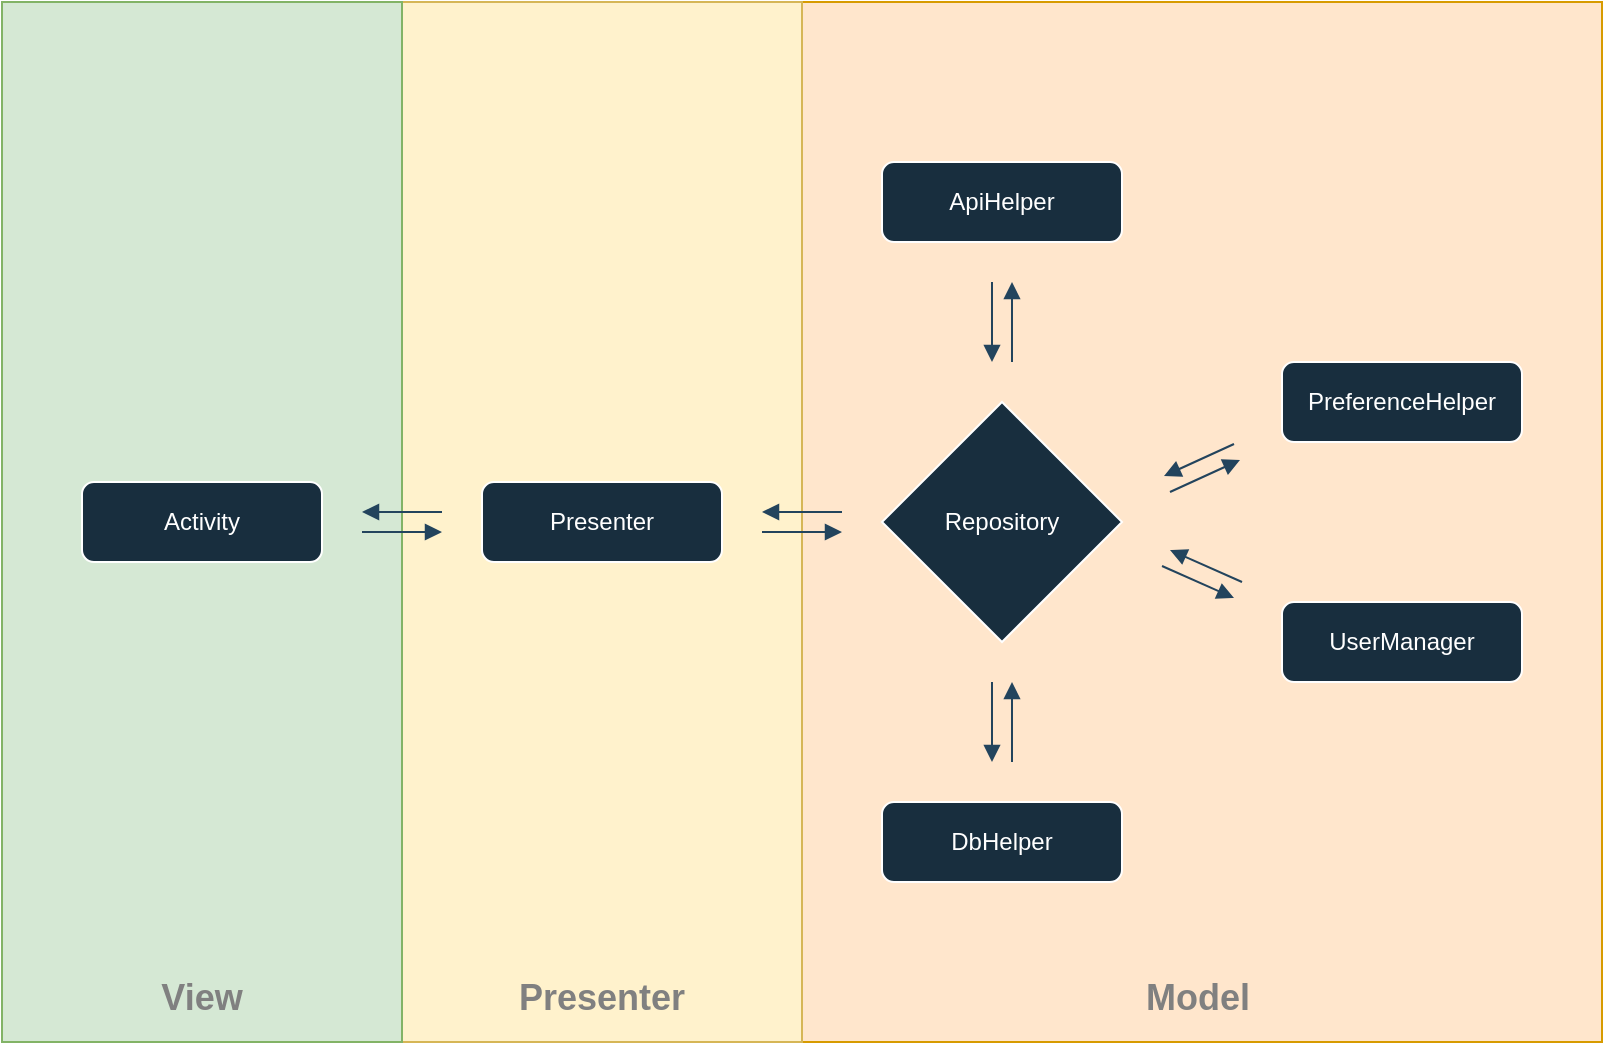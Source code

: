 <mxfile version="14.5.10" type="device"><diagram id="C5RBs43oDa-KdzZeNtuy" name="Page-1"><mxGraphModel dx="4063" dy="2300" grid="0" gridSize="10" guides="1" tooltips="1" connect="1" arrows="1" fold="1" page="1" pageScale="1" pageWidth="827" pageHeight="1169" background="none" math="0" shadow="0"><root><mxCell id="WIyWlLk6GJQsqaUBKTNV-0"/><mxCell id="WIyWlLk6GJQsqaUBKTNV-1" parent="WIyWlLk6GJQsqaUBKTNV-0"/><mxCell id="VrOa8WFuK8QlEcVBZhPi-4" value="" style="group" parent="WIyWlLk6GJQsqaUBKTNV-1" vertex="1" connectable="0"><mxGeometry x="45" y="117" width="800" height="520" as="geometry"/></mxCell><mxCell id="j-PlaTUvzzCzmfx5eDQh-21" value="" style="rounded=0;whiteSpace=wrap;html=1;sketch=0;strokeColor=#d79b00;fillColor=#ffe6cc;" parent="VrOa8WFuK8QlEcVBZhPi-4" vertex="1"><mxGeometry x="400" width="400" height="520" as="geometry"/></mxCell><mxCell id="j-PlaTUvzzCzmfx5eDQh-20" value="" style="rounded=0;whiteSpace=wrap;html=1;sketch=0;strokeColor=#d6b656;fillColor=#fff2cc;" parent="VrOa8WFuK8QlEcVBZhPi-4" vertex="1"><mxGeometry x="200" width="200" height="520" as="geometry"/></mxCell><mxCell id="j-PlaTUvzzCzmfx5eDQh-19" value="" style="rounded=0;whiteSpace=wrap;html=1;sketch=0;strokeColor=#82b366;fillColor=#d5e8d4;" parent="VrOa8WFuK8QlEcVBZhPi-4" vertex="1"><mxGeometry width="200" height="520" as="geometry"/></mxCell><mxCell id="WIyWlLk6GJQsqaUBKTNV-3" value="&lt;div&gt;Activity&lt;/div&gt;" style="rounded=1;whiteSpace=wrap;html=1;fontSize=12;glass=0;strokeWidth=1;shadow=0;fillColor=#182E3E;strokeColor=#FFFFFF;fontColor=#FFFFFF;" parent="VrOa8WFuK8QlEcVBZhPi-4" vertex="1"><mxGeometry x="40" y="240" width="120" height="40" as="geometry"/></mxCell><mxCell id="WIyWlLk6GJQsqaUBKTNV-7" value="&lt;div&gt;Presenter&lt;/div&gt;" style="rounded=1;whiteSpace=wrap;html=1;fontSize=12;glass=0;strokeWidth=1;shadow=0;fillColor=#182E3E;strokeColor=#FFFFFF;fontColor=#FFFFFF;" parent="VrOa8WFuK8QlEcVBZhPi-4" vertex="1"><mxGeometry x="240" y="240" width="120" height="40" as="geometry"/></mxCell><mxCell id="j-PlaTUvzzCzmfx5eDQh-3" value="Repository" style="rhombus;whiteSpace=wrap;html=1;fillColor=#182E3E;strokeColor=#FFFFFF;fontColor=#FFFFFF;" parent="VrOa8WFuK8QlEcVBZhPi-4" vertex="1"><mxGeometry x="440" y="200" width="120" height="120" as="geometry"/></mxCell><mxCell id="j-PlaTUvzzCzmfx5eDQh-4" value="ApiHelper" style="rounded=1;whiteSpace=wrap;html=1;fontSize=12;glass=0;strokeWidth=1;shadow=0;fillColor=#182E3E;strokeColor=#FFFFFF;fontColor=#FFFFFF;" parent="VrOa8WFuK8QlEcVBZhPi-4" vertex="1"><mxGeometry x="440" y="80" width="120" height="40" as="geometry"/></mxCell><mxCell id="j-PlaTUvzzCzmfx5eDQh-5" value="DbHelper" style="rounded=1;whiteSpace=wrap;html=1;fontSize=12;glass=0;strokeWidth=1;shadow=0;fillColor=#182E3E;strokeColor=#FFFFFF;fontColor=#FFFFFF;" parent="VrOa8WFuK8QlEcVBZhPi-4" vertex="1"><mxGeometry x="440" y="400" width="120" height="40" as="geometry"/></mxCell><mxCell id="j-PlaTUvzzCzmfx5eDQh-9" value="" style="group;fontColor=#FFFFFF;" parent="VrOa8WFuK8QlEcVBZhPi-4" vertex="1" connectable="0"><mxGeometry x="495" y="140" width="10" height="40" as="geometry"/></mxCell><mxCell id="j-PlaTUvzzCzmfx5eDQh-7" value="" style="endArrow=none;html=1;endFill=0;startArrow=block;startFill=1;strokeColor=#23445D;labelBackgroundColor=#FCE7CD;" parent="j-PlaTUvzzCzmfx5eDQh-9" edge="1"><mxGeometry width="50" height="50" relative="1" as="geometry"><mxPoint y="40" as="sourcePoint"/><mxPoint as="targetPoint"/></mxGeometry></mxCell><mxCell id="j-PlaTUvzzCzmfx5eDQh-8" value="" style="endArrow=block;html=1;endFill=1;strokeColor=#23445D;labelBackgroundColor=#FCE7CD;" parent="j-PlaTUvzzCzmfx5eDQh-9" edge="1"><mxGeometry width="50" height="50" relative="1" as="geometry"><mxPoint x="10" y="40" as="sourcePoint"/><mxPoint x="10" as="targetPoint"/></mxGeometry></mxCell><mxCell id="j-PlaTUvzzCzmfx5eDQh-10" value="" style="group;fontColor=#FFFFFF;" parent="VrOa8WFuK8QlEcVBZhPi-4" vertex="1" connectable="0"><mxGeometry x="495" y="340" width="10" height="40" as="geometry"/></mxCell><mxCell id="j-PlaTUvzzCzmfx5eDQh-11" value="" style="endArrow=none;html=1;endFill=0;startArrow=block;startFill=1;strokeColor=#23445D;labelBackgroundColor=#FCE7CD;" parent="j-PlaTUvzzCzmfx5eDQh-10" edge="1"><mxGeometry width="50" height="50" relative="1" as="geometry"><mxPoint y="40" as="sourcePoint"/><mxPoint as="targetPoint"/></mxGeometry></mxCell><mxCell id="j-PlaTUvzzCzmfx5eDQh-12" value="" style="endArrow=block;html=1;endFill=1;strokeColor=#23445D;labelBackgroundColor=#FCE7CD;" parent="j-PlaTUvzzCzmfx5eDQh-10" edge="1"><mxGeometry width="50" height="50" relative="1" as="geometry"><mxPoint x="10" y="40" as="sourcePoint"/><mxPoint x="10" as="targetPoint"/></mxGeometry></mxCell><mxCell id="j-PlaTUvzzCzmfx5eDQh-13" value="" style="group;rotation=90;fontColor=#FFFFFF;" parent="VrOa8WFuK8QlEcVBZhPi-4" vertex="1" connectable="0"><mxGeometry x="395" y="240" width="10" height="40" as="geometry"/></mxCell><mxCell id="j-PlaTUvzzCzmfx5eDQh-14" value="" style="endArrow=none;html=1;endFill=0;startArrow=block;startFill=1;strokeColor=#23445D;labelBackgroundColor=#FCE7CD;" parent="j-PlaTUvzzCzmfx5eDQh-13" edge="1"><mxGeometry width="50" height="50" relative="1" as="geometry"><mxPoint x="-15" y="15" as="sourcePoint"/><mxPoint x="25" y="15" as="targetPoint"/></mxGeometry></mxCell><mxCell id="j-PlaTUvzzCzmfx5eDQh-15" value="" style="endArrow=block;html=1;endFill=1;strokeColor=#23445D;labelBackgroundColor=#FCE7CD;" parent="j-PlaTUvzzCzmfx5eDQh-13" edge="1"><mxGeometry width="50" height="50" relative="1" as="geometry"><mxPoint x="-15" y="25" as="sourcePoint"/><mxPoint x="25" y="25" as="targetPoint"/></mxGeometry></mxCell><mxCell id="j-PlaTUvzzCzmfx5eDQh-16" value="" style="group;rotation=90;fontColor=#FFFFFF;" parent="VrOa8WFuK8QlEcVBZhPi-4" vertex="1" connectable="0"><mxGeometry x="195" y="240" width="10" height="40" as="geometry"/></mxCell><mxCell id="j-PlaTUvzzCzmfx5eDQh-17" value="" style="endArrow=none;html=1;endFill=0;startArrow=block;startFill=1;strokeColor=#23445D;labelBackgroundColor=#FCE7CD;" parent="j-PlaTUvzzCzmfx5eDQh-16" edge="1"><mxGeometry width="50" height="50" relative="1" as="geometry"><mxPoint x="-15" y="15" as="sourcePoint"/><mxPoint x="25" y="15" as="targetPoint"/></mxGeometry></mxCell><mxCell id="j-PlaTUvzzCzmfx5eDQh-18" value="" style="endArrow=block;html=1;endFill=1;strokeColor=#23445D;labelBackgroundColor=#FCE7CD;" parent="j-PlaTUvzzCzmfx5eDQh-16" edge="1"><mxGeometry width="50" height="50" relative="1" as="geometry"><mxPoint x="-15" y="25" as="sourcePoint"/><mxPoint x="25" y="25" as="targetPoint"/></mxGeometry></mxCell><mxCell id="j-PlaTUvzzCzmfx5eDQh-25" value="PreferenceHelper" style="rounded=1;whiteSpace=wrap;html=1;fontSize=12;glass=0;strokeWidth=1;shadow=0;fillColor=#182E3E;strokeColor=#FFFFFF;fontColor=#FFFFFF;" parent="VrOa8WFuK8QlEcVBZhPi-4" vertex="1"><mxGeometry x="640" y="180" width="120" height="40" as="geometry"/></mxCell><mxCell id="VrOa8WFuK8QlEcVBZhPi-0" value="&lt;div style=&quot;font-size: 18px;&quot;&gt;View&lt;/div&gt;" style="rounded=0;whiteSpace=wrap;html=1;fillColor=none;strokeColor=none;fontSize=18;fontStyle=1;fontColor=#808080;" parent="VrOa8WFuK8QlEcVBZhPi-4" vertex="1"><mxGeometry x="40" y="475" width="120" height="45" as="geometry"/></mxCell><mxCell id="VrOa8WFuK8QlEcVBZhPi-2" value="Presenter" style="rounded=0;whiteSpace=wrap;html=1;fillColor=none;strokeColor=none;fontSize=18;fontStyle=1;fontColor=#808080;" parent="VrOa8WFuK8QlEcVBZhPi-4" vertex="1"><mxGeometry x="240" y="475" width="120" height="45" as="geometry"/></mxCell><mxCell id="VrOa8WFuK8QlEcVBZhPi-3" value="Model" style="rounded=0;whiteSpace=wrap;html=1;fillColor=none;strokeColor=none;fontSize=18;fontStyle=1;fontColor=#808080;" parent="VrOa8WFuK8QlEcVBZhPi-4" vertex="1"><mxGeometry x="538" y="475" width="120" height="45" as="geometry"/></mxCell><mxCell id="4oKrw7kt560jsUyw6bv5-28" value="UserManager" style="rounded=1;whiteSpace=wrap;html=1;fontSize=12;glass=0;strokeWidth=1;shadow=0;fillColor=#182E3E;strokeColor=#FFFFFF;fontColor=#FFFFFF;" vertex="1" parent="VrOa8WFuK8QlEcVBZhPi-4"><mxGeometry x="640" y="300" width="120" height="40" as="geometry"/></mxCell><mxCell id="j-PlaTUvzzCzmfx5eDQh-22" value="" style="group;rotation=65;fontColor=#FFFFFF;" parent="VrOa8WFuK8QlEcVBZhPi-4" vertex="1" connectable="0"><mxGeometry x="595" y="213" width="10" height="40" as="geometry"/></mxCell><mxCell id="j-PlaTUvzzCzmfx5eDQh-23" value="" style="endArrow=none;html=1;endFill=0;startArrow=block;startFill=1;strokeColor=#23445D;labelBackgroundColor=#FCE7CD;" parent="j-PlaTUvzzCzmfx5eDQh-22" edge="1"><mxGeometry width="50" height="50" relative="1" as="geometry"><mxPoint x="-14" y="24" as="sourcePoint"/><mxPoint x="21" y="8" as="targetPoint"/></mxGeometry></mxCell><mxCell id="j-PlaTUvzzCzmfx5eDQh-24" value="" style="endArrow=block;html=1;endFill=1;strokeColor=#23445D;labelBackgroundColor=#FCE7CD;" parent="j-PlaTUvzzCzmfx5eDQh-22" edge="1"><mxGeometry width="50" height="50" relative="1" as="geometry"><mxPoint x="-11" y="32" as="sourcePoint"/><mxPoint x="24" y="16" as="targetPoint"/></mxGeometry></mxCell><mxCell id="4oKrw7kt560jsUyw6bv5-32" value="" style="group;rotation=75;" vertex="1" connectable="0" parent="VrOa8WFuK8QlEcVBZhPi-4"><mxGeometry x="582" y="270" width="36" height="32" as="geometry"/></mxCell><mxCell id="4oKrw7kt560jsUyw6bv5-30" value="" style="endArrow=none;html=1;endFill=0;startArrow=block;startFill=1;strokeColor=#23445D;labelBackgroundColor=#FCE7CD;" edge="1" parent="4oKrw7kt560jsUyw6bv5-32"><mxGeometry x="87" y="92" width="50" height="50" as="geometry"><mxPoint x="2" y="4" as="sourcePoint"/><mxPoint x="38" y="20" as="targetPoint"/></mxGeometry></mxCell><mxCell id="4oKrw7kt560jsUyw6bv5-31" value="" style="endArrow=block;html=1;endFill=1;strokeColor=#23445D;labelBackgroundColor=#FCE7CD;" edge="1" parent="4oKrw7kt560jsUyw6bv5-32"><mxGeometry x="87" y="92" width="50" height="50" as="geometry"><mxPoint x="-2" y="12" as="sourcePoint"/><mxPoint x="34" y="28" as="targetPoint"/></mxGeometry></mxCell></root></mxGraphModel></diagram></mxfile>